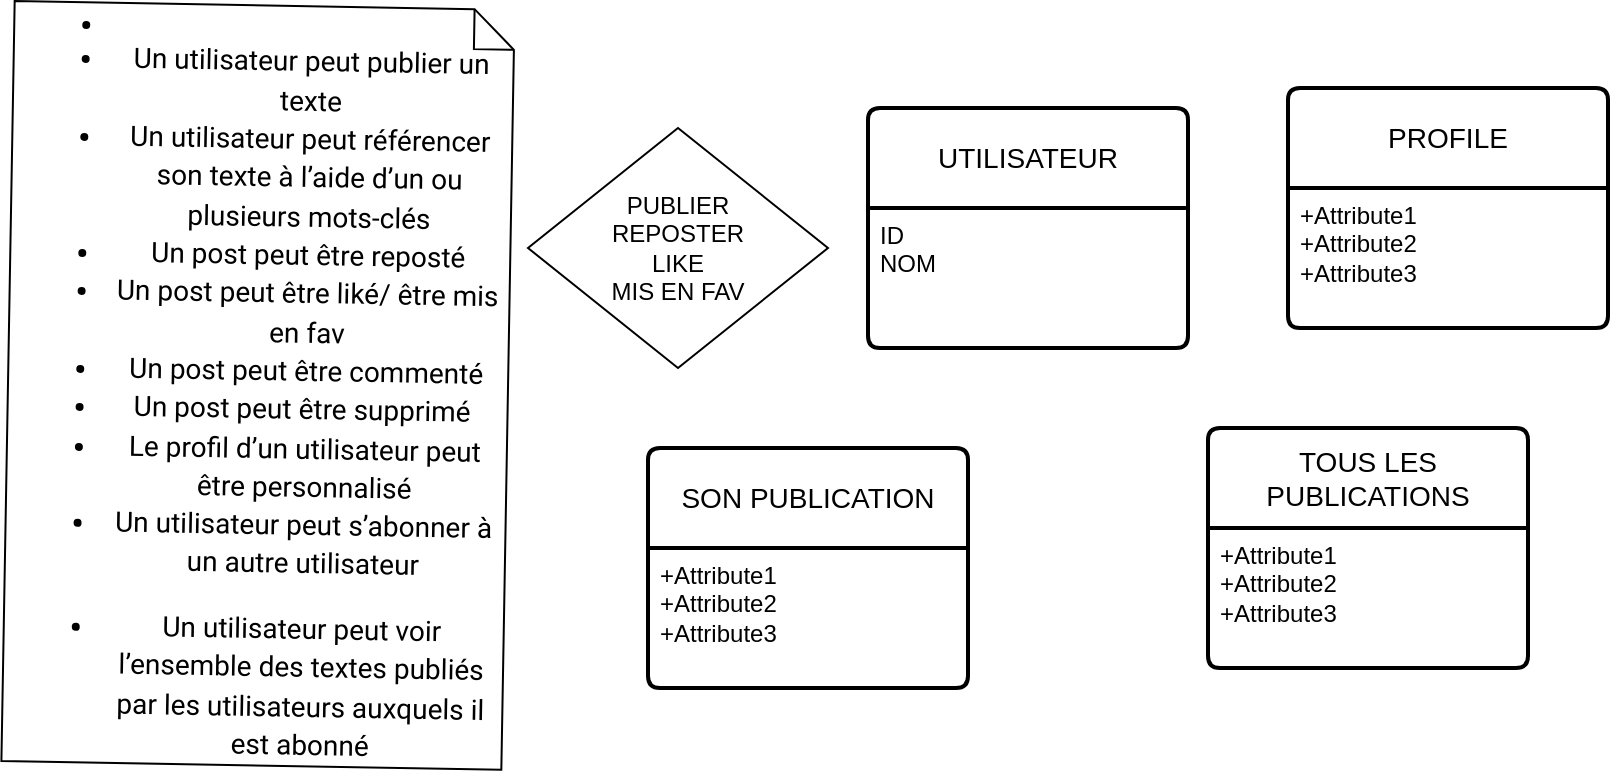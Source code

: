 <mxfile version="22.1.4" type="github">
  <diagram id="R2lEEEUBdFMjLlhIrx00" name="Page-1">
    <mxGraphModel dx="880" dy="1303" grid="1" gridSize="10" guides="1" tooltips="1" connect="1" arrows="1" fold="1" page="1" pageScale="1" pageWidth="1100" pageHeight="850" math="0" shadow="0" extFonts="Permanent Marker^https://fonts.googleapis.com/css?family=Permanent+Marker">
      <root>
        <mxCell id="0" />
        <mxCell id="1" parent="0" />
        <mxCell id="jCPew9xWDgTRCIevKKTK-1" value="&lt;ul style=&quot;margin-top: 0px; margin-bottom: 0px; padding-inline-start: 48px; font-size: 14px;&quot;&gt;&lt;li aria-level=&quot;1&quot; style=&quot;list-style-type: disc; font-family: Roboto, sans-serif; background-color: transparent; font-variant-numeric: normal; font-variant-east-asian: normal; font-variant-alternates: normal; font-variant-position: normal; vertical-align: baseline;&quot; dir=&quot;ltr&quot;&gt;&lt;p role=&quot;presentation&quot; style=&quot;line-height:1.38;margin-top:0pt;margin-bottom:0pt;&quot; dir=&quot;ltr&quot;&gt;&lt;/p&gt;&lt;/li&gt;&lt;li aria-level=&quot;1&quot; style=&quot;list-style-type: disc; font-family: Roboto, sans-serif; background-color: transparent; font-variant-numeric: normal; font-variant-east-asian: normal; font-variant-alternates: normal; font-variant-position: normal; vertical-align: baseline;&quot; dir=&quot;ltr&quot;&gt;&lt;p role=&quot;presentation&quot; style=&quot;line-height:1.38;margin-top:0pt;margin-bottom:0pt;&quot; dir=&quot;ltr&quot;&gt;&lt;span style=&quot;background-color: transparent; font-variant-numeric: normal; font-variant-east-asian: normal; font-variant-alternates: normal; font-variant-position: normal; vertical-align: baseline;&quot;&gt;&lt;font style=&quot;font-size: 14px;&quot;&gt;Un utilisateur peut publier un texte&lt;/font&gt;&lt;/span&gt;&lt;/p&gt;&lt;/li&gt;&lt;li aria-level=&quot;1&quot; style=&quot;list-style-type: disc; font-family: Roboto, sans-serif; background-color: transparent; font-variant-numeric: normal; font-variant-east-asian: normal; font-variant-alternates: normal; font-variant-position: normal; vertical-align: baseline;&quot; dir=&quot;ltr&quot;&gt;&lt;p role=&quot;presentation&quot; style=&quot;line-height:1.38;margin-top:0pt;margin-bottom:0pt;&quot; dir=&quot;ltr&quot;&gt;&lt;span style=&quot;background-color: transparent; font-variant-numeric: normal; font-variant-east-asian: normal; font-variant-alternates: normal; font-variant-position: normal; vertical-align: baseline;&quot;&gt;&lt;font style=&quot;font-size: 14px;&quot;&gt;Un utilisateur peut référencer son texte à l’aide d’un ou plusieurs mots-clés&lt;/font&gt;&lt;/span&gt;&lt;/p&gt;&lt;/li&gt;&lt;li aria-level=&quot;1&quot; style=&quot;list-style-type: disc; font-family: Roboto, sans-serif; background-color: transparent; font-variant-numeric: normal; font-variant-east-asian: normal; font-variant-alternates: normal; font-variant-position: normal; vertical-align: baseline;&quot; dir=&quot;ltr&quot;&gt;&lt;p role=&quot;presentation&quot; style=&quot;line-height:1.38;margin-top:0pt;margin-bottom:0pt;&quot; dir=&quot;ltr&quot;&gt;&lt;span style=&quot;background-color: transparent; font-variant-numeric: normal; font-variant-east-asian: normal; font-variant-alternates: normal; font-variant-position: normal; vertical-align: baseline;&quot;&gt;&lt;font style=&quot;font-size: 14px;&quot;&gt;Un post peut être reposté&lt;/font&gt;&lt;/span&gt;&lt;/p&gt;&lt;/li&gt;&lt;li aria-level=&quot;1&quot; style=&quot;list-style-type: disc; font-family: Roboto, sans-serif; background-color: transparent; font-variant-numeric: normal; font-variant-east-asian: normal; font-variant-alternates: normal; font-variant-position: normal; vertical-align: baseline;&quot; dir=&quot;ltr&quot;&gt;&lt;p role=&quot;presentation&quot; style=&quot;line-height:1.38;margin-top:0pt;margin-bottom:0pt;&quot; dir=&quot;ltr&quot;&gt;&lt;span style=&quot;background-color: transparent; font-variant-numeric: normal; font-variant-east-asian: normal; font-variant-alternates: normal; font-variant-position: normal; vertical-align: baseline;&quot;&gt;&lt;font style=&quot;font-size: 14px;&quot;&gt;Un post peut être liké/ être mis en fav&lt;/font&gt;&lt;/span&gt;&lt;/p&gt;&lt;/li&gt;&lt;li aria-level=&quot;1&quot; style=&quot;list-style-type: disc; font-family: Roboto, sans-serif; background-color: transparent; font-variant-numeric: normal; font-variant-east-asian: normal; font-variant-alternates: normal; font-variant-position: normal; vertical-align: baseline;&quot; dir=&quot;ltr&quot;&gt;&lt;p role=&quot;presentation&quot; style=&quot;line-height:1.38;margin-top:0pt;margin-bottom:0pt;&quot; dir=&quot;ltr&quot;&gt;&lt;span style=&quot;background-color: transparent; font-variant-numeric: normal; font-variant-east-asian: normal; font-variant-alternates: normal; font-variant-position: normal; vertical-align: baseline;&quot;&gt;&lt;font style=&quot;font-size: 14px;&quot;&gt;Un post peut être commenté&lt;/font&gt;&lt;/span&gt;&lt;/p&gt;&lt;/li&gt;&lt;li aria-level=&quot;1&quot; style=&quot;list-style-type: disc; font-family: Roboto, sans-serif; background-color: transparent; font-variant-numeric: normal; font-variant-east-asian: normal; font-variant-alternates: normal; font-variant-position: normal; vertical-align: baseline;&quot; dir=&quot;ltr&quot;&gt;&lt;p role=&quot;presentation&quot; style=&quot;line-height:1.38;margin-top:0pt;margin-bottom:0pt;&quot; dir=&quot;ltr&quot;&gt;&lt;span style=&quot;background-color: transparent; font-variant-numeric: normal; font-variant-east-asian: normal; font-variant-alternates: normal; font-variant-position: normal; vertical-align: baseline;&quot;&gt;&lt;font style=&quot;font-size: 14px;&quot;&gt;Un post peut être supprimé&amp;nbsp;&lt;/font&gt;&lt;/span&gt;&lt;/p&gt;&lt;/li&gt;&lt;li aria-level=&quot;1&quot; style=&quot;list-style-type: disc; font-family: Roboto, sans-serif; background-color: transparent; font-variant-numeric: normal; font-variant-east-asian: normal; font-variant-alternates: normal; font-variant-position: normal; vertical-align: baseline;&quot; dir=&quot;ltr&quot;&gt;&lt;p role=&quot;presentation&quot; style=&quot;line-height:1.38;margin-top:0pt;margin-bottom:0pt;&quot; dir=&quot;ltr&quot;&gt;&lt;span style=&quot;background-color: transparent; font-variant-numeric: normal; font-variant-east-asian: normal; font-variant-alternates: normal; font-variant-position: normal; vertical-align: baseline;&quot;&gt;&lt;font style=&quot;font-size: 14px;&quot;&gt;Le profil d’un utilisateur peut être personnalisé&lt;/font&gt;&lt;/span&gt;&lt;/p&gt;&lt;/li&gt;&lt;li aria-level=&quot;1&quot; style=&quot;list-style-type: disc; font-family: Roboto, sans-serif; background-color: transparent; font-variant-numeric: normal; font-variant-east-asian: normal; font-variant-alternates: normal; font-variant-position: normal; vertical-align: baseline;&quot; dir=&quot;ltr&quot;&gt;&lt;p role=&quot;presentation&quot; style=&quot;line-height:1.38;margin-top:0pt;margin-bottom:10pt;&quot; dir=&quot;ltr&quot;&gt;&lt;span style=&quot;background-color: transparent; font-variant-numeric: normal; font-variant-east-asian: normal; font-variant-alternates: normal; font-variant-position: normal; vertical-align: baseline;&quot;&gt;&lt;font style=&quot;font-size: 14px;&quot;&gt;Un utilisateur peut s’abonner à un autre utilisateur&lt;/font&gt;&lt;/span&gt;&lt;/p&gt;&lt;/li&gt;&lt;li aria-level=&quot;1&quot; style=&quot;list-style-type: disc; font-family: Roboto, sans-serif; background-color: transparent; font-variant-numeric: normal; font-variant-east-asian: normal; font-variant-alternates: normal; font-variant-position: normal; vertical-align: baseline;&quot; dir=&quot;ltr&quot;&gt;&lt;p role=&quot;presentation&quot; style=&quot;line-height:1.38;margin-top:0pt;margin-bottom:0pt;&quot; dir=&quot;ltr&quot;&gt;&lt;span style=&quot;background-color: transparent; font-variant-numeric: normal; font-variant-east-asian: normal; font-variant-alternates: normal; font-variant-position: normal; vertical-align: baseline;&quot;&gt;&lt;font style=&quot;font-size: 14px;&quot;&gt;Un utilisateur peut voir l’ensemble des textes publiés par les utilisateurs auxquels il est abonné&lt;/font&gt;&lt;/span&gt;&lt;/p&gt;&lt;/li&gt;&lt;/ul&gt;&lt;font style=&quot;font-size: 14px;&quot;&gt;&lt;span id=&quot;docs-internal-guid-afa54a96-7fff-a467-891f-8bc9276a1767&quot;&gt;&lt;/span&gt;&lt;/font&gt;" style="shape=note;size=20;whiteSpace=wrap;html=1;rotation=1;" vertex="1" parent="1">
          <mxGeometry x="10" y="-91.29" width="250" height="380" as="geometry" />
        </mxCell>
        <mxCell id="jCPew9xWDgTRCIevKKTK-2" value="UTILISATEUR" style="swimlane;childLayout=stackLayout;horizontal=1;startSize=50;horizontalStack=0;rounded=1;fontSize=14;fontStyle=0;strokeWidth=2;resizeParent=0;resizeLast=1;shadow=0;dashed=0;align=center;arcSize=4;whiteSpace=wrap;html=1;" vertex="1" parent="1">
          <mxGeometry x="440" y="-40" width="160" height="120" as="geometry" />
        </mxCell>
        <mxCell id="jCPew9xWDgTRCIevKKTK-3" value="ID&lt;br&gt;NOM&lt;br&gt;" style="align=left;strokeColor=none;fillColor=none;spacingLeft=4;fontSize=12;verticalAlign=top;resizable=0;rotatable=0;part=1;html=1;" vertex="1" parent="jCPew9xWDgTRCIevKKTK-2">
          <mxGeometry y="50" width="160" height="70" as="geometry" />
        </mxCell>
        <mxCell id="jCPew9xWDgTRCIevKKTK-4" value="SON PUBLICATION" style="swimlane;childLayout=stackLayout;horizontal=1;startSize=50;horizontalStack=0;rounded=1;fontSize=14;fontStyle=0;strokeWidth=2;resizeParent=0;resizeLast=1;shadow=0;dashed=0;align=center;arcSize=4;whiteSpace=wrap;html=1;" vertex="1" parent="1">
          <mxGeometry x="330" y="130" width="160" height="120" as="geometry" />
        </mxCell>
        <mxCell id="jCPew9xWDgTRCIevKKTK-5" value="+Attribute1&#xa;+Attribute2&#xa;+Attribute3" style="align=left;strokeColor=none;fillColor=none;spacingLeft=4;fontSize=12;verticalAlign=top;resizable=0;rotatable=0;part=1;html=1;" vertex="1" parent="jCPew9xWDgTRCIevKKTK-4">
          <mxGeometry y="50" width="160" height="70" as="geometry" />
        </mxCell>
        <mxCell id="jCPew9xWDgTRCIevKKTK-6" value="TOUS LES PUBLICATIONS" style="swimlane;childLayout=stackLayout;horizontal=1;startSize=50;horizontalStack=0;rounded=1;fontSize=14;fontStyle=0;strokeWidth=2;resizeParent=0;resizeLast=1;shadow=0;dashed=0;align=center;arcSize=4;whiteSpace=wrap;html=1;" vertex="1" parent="1">
          <mxGeometry x="610" y="120" width="160" height="120" as="geometry" />
        </mxCell>
        <mxCell id="jCPew9xWDgTRCIevKKTK-7" value="+Attribute1&#xa;+Attribute2&#xa;+Attribute3" style="align=left;strokeColor=none;fillColor=none;spacingLeft=4;fontSize=12;verticalAlign=top;resizable=0;rotatable=0;part=1;html=1;" vertex="1" parent="jCPew9xWDgTRCIevKKTK-6">
          <mxGeometry y="50" width="160" height="70" as="geometry" />
        </mxCell>
        <mxCell id="jCPew9xWDgTRCIevKKTK-8" value="PROFILE" style="swimlane;childLayout=stackLayout;horizontal=1;startSize=50;horizontalStack=0;rounded=1;fontSize=14;fontStyle=0;strokeWidth=2;resizeParent=0;resizeLast=1;shadow=0;dashed=0;align=center;arcSize=4;whiteSpace=wrap;html=1;" vertex="1" parent="1">
          <mxGeometry x="650" y="-50" width="160" height="120" as="geometry" />
        </mxCell>
        <mxCell id="jCPew9xWDgTRCIevKKTK-9" value="+Attribute1&#xa;+Attribute2&#xa;+Attribute3" style="align=left;strokeColor=none;fillColor=none;spacingLeft=4;fontSize=12;verticalAlign=top;resizable=0;rotatable=0;part=1;html=1;" vertex="1" parent="jCPew9xWDgTRCIevKKTK-8">
          <mxGeometry y="50" width="160" height="70" as="geometry" />
        </mxCell>
        <mxCell id="jCPew9xWDgTRCIevKKTK-10" value="PUBLIER&lt;br&gt;REPOSTER&lt;br&gt;LIKE&lt;br&gt;MIS EN FAV" style="shape=rhombus;perimeter=rhombusPerimeter;whiteSpace=wrap;html=1;align=center;" vertex="1" parent="1">
          <mxGeometry x="270" y="-30" width="150" height="120" as="geometry" />
        </mxCell>
      </root>
    </mxGraphModel>
  </diagram>
</mxfile>
